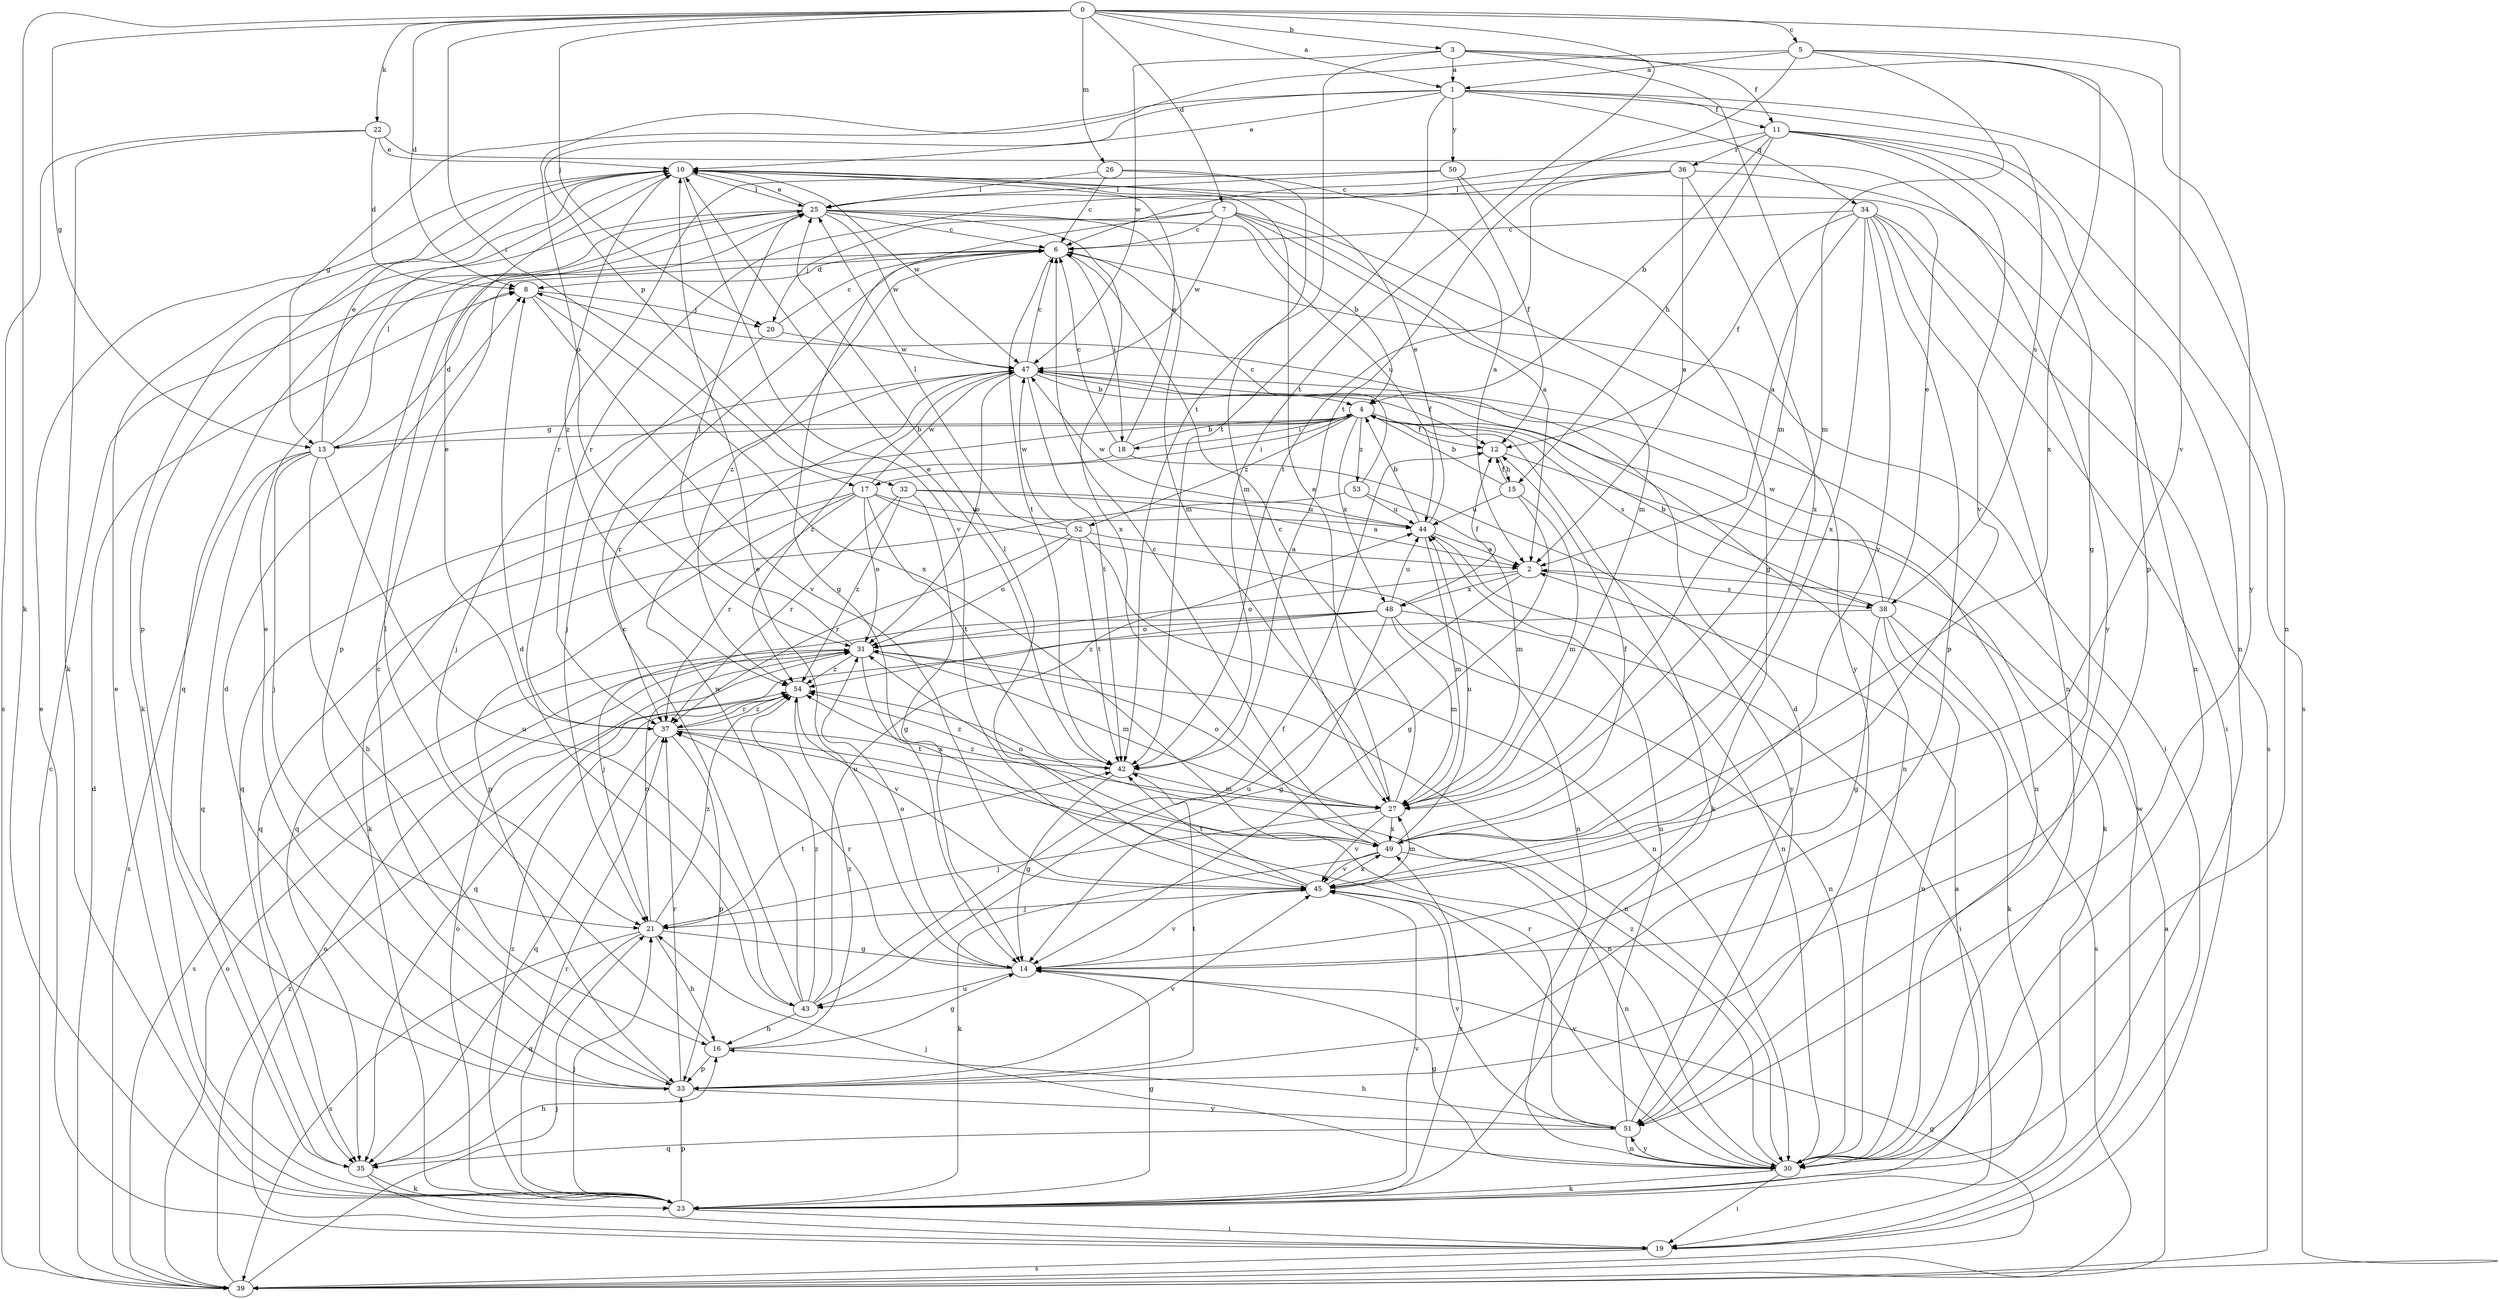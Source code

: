 strict digraph  {
0;
1;
2;
3;
4;
5;
6;
7;
8;
10;
11;
12;
13;
14;
15;
16;
17;
18;
19;
20;
21;
22;
23;
25;
26;
27;
30;
31;
32;
33;
34;
35;
36;
37;
38;
39;
42;
43;
44;
45;
47;
48;
49;
50;
51;
52;
53;
54;
0 -> 1  [label=a];
0 -> 3  [label=b];
0 -> 5  [label=c];
0 -> 7  [label=d];
0 -> 8  [label=d];
0 -> 13  [label=g];
0 -> 17  [label=i];
0 -> 20  [label=j];
0 -> 22  [label=k];
0 -> 23  [label=k];
0 -> 26  [label=m];
0 -> 42  [label=t];
0 -> 45  [label=v];
1 -> 10  [label=e];
1 -> 11  [label=f];
1 -> 13  [label=g];
1 -> 30  [label=n];
1 -> 32  [label=p];
1 -> 34  [label=q];
1 -> 38  [label=s];
1 -> 42  [label=t];
1 -> 50  [label=y];
2 -> 31  [label=o];
2 -> 38  [label=s];
2 -> 43  [label=u];
2 -> 48  [label=x];
3 -> 1  [label=a];
3 -> 11  [label=f];
3 -> 27  [label=m];
3 -> 33  [label=p];
3 -> 42  [label=t];
3 -> 47  [label=w];
4 -> 12  [label=f];
4 -> 13  [label=g];
4 -> 17  [label=i];
4 -> 18  [label=i];
4 -> 23  [label=k];
4 -> 30  [label=n];
4 -> 35  [label=q];
4 -> 38  [label=s];
4 -> 48  [label=x];
4 -> 52  [label=z];
4 -> 53  [label=z];
5 -> 1  [label=a];
5 -> 27  [label=m];
5 -> 31  [label=o];
5 -> 42  [label=t];
5 -> 49  [label=x];
5 -> 51  [label=y];
6 -> 8  [label=d];
6 -> 18  [label=i];
6 -> 19  [label=i];
6 -> 42  [label=t];
6 -> 54  [label=z];
7 -> 2  [label=a];
7 -> 4  [label=b];
7 -> 6  [label=c];
7 -> 14  [label=g];
7 -> 20  [label=j];
7 -> 27  [label=m];
7 -> 47  [label=w];
7 -> 51  [label=y];
8 -> 20  [label=j];
8 -> 45  [label=v];
8 -> 49  [label=x];
10 -> 25  [label=l];
10 -> 33  [label=p];
10 -> 45  [label=v];
10 -> 47  [label=w];
10 -> 54  [label=z];
11 -> 4  [label=b];
11 -> 6  [label=c];
11 -> 14  [label=g];
11 -> 15  [label=h];
11 -> 30  [label=n];
11 -> 36  [label=r];
11 -> 39  [label=s];
11 -> 45  [label=v];
12 -> 15  [label=h];
12 -> 23  [label=k];
13 -> 4  [label=b];
13 -> 8  [label=d];
13 -> 10  [label=e];
13 -> 16  [label=h];
13 -> 21  [label=j];
13 -> 25  [label=l];
13 -> 35  [label=q];
13 -> 39  [label=s];
13 -> 43  [label=u];
14 -> 10  [label=e];
14 -> 31  [label=o];
14 -> 37  [label=r];
14 -> 43  [label=u];
14 -> 45  [label=v];
15 -> 4  [label=b];
15 -> 12  [label=f];
15 -> 14  [label=g];
15 -> 27  [label=m];
15 -> 44  [label=u];
16 -> 14  [label=g];
16 -> 25  [label=l];
16 -> 33  [label=p];
16 -> 54  [label=z];
17 -> 30  [label=n];
17 -> 31  [label=o];
17 -> 33  [label=p];
17 -> 35  [label=q];
17 -> 37  [label=r];
17 -> 42  [label=t];
17 -> 44  [label=u];
17 -> 47  [label=w];
18 -> 4  [label=b];
18 -> 6  [label=c];
18 -> 10  [label=e];
18 -> 23  [label=k];
18 -> 51  [label=y];
19 -> 10  [label=e];
19 -> 31  [label=o];
19 -> 39  [label=s];
19 -> 47  [label=w];
20 -> 6  [label=c];
20 -> 21  [label=j];
20 -> 47  [label=w];
21 -> 14  [label=g];
21 -> 16  [label=h];
21 -> 31  [label=o];
21 -> 35  [label=q];
21 -> 39  [label=s];
21 -> 42  [label=t];
21 -> 54  [label=z];
22 -> 8  [label=d];
22 -> 10  [label=e];
22 -> 23  [label=k];
22 -> 39  [label=s];
22 -> 51  [label=y];
23 -> 2  [label=a];
23 -> 10  [label=e];
23 -> 14  [label=g];
23 -> 19  [label=i];
23 -> 21  [label=j];
23 -> 31  [label=o];
23 -> 33  [label=p];
23 -> 37  [label=r];
23 -> 45  [label=v];
23 -> 49  [label=x];
23 -> 54  [label=z];
25 -> 6  [label=c];
25 -> 10  [label=e];
25 -> 23  [label=k];
25 -> 27  [label=m];
25 -> 33  [label=p];
25 -> 35  [label=q];
25 -> 44  [label=u];
25 -> 47  [label=w];
25 -> 49  [label=x];
26 -> 2  [label=a];
26 -> 6  [label=c];
26 -> 25  [label=l];
26 -> 27  [label=m];
27 -> 6  [label=c];
27 -> 10  [label=e];
27 -> 21  [label=j];
27 -> 31  [label=o];
27 -> 45  [label=v];
27 -> 49  [label=x];
27 -> 54  [label=z];
30 -> 14  [label=g];
30 -> 19  [label=i];
30 -> 21  [label=j];
30 -> 23  [label=k];
30 -> 45  [label=v];
30 -> 51  [label=y];
30 -> 54  [label=z];
31 -> 25  [label=l];
31 -> 27  [label=m];
31 -> 30  [label=n];
31 -> 39  [label=s];
31 -> 49  [label=x];
31 -> 54  [label=z];
32 -> 2  [label=a];
32 -> 14  [label=g];
32 -> 37  [label=r];
32 -> 44  [label=u];
32 -> 54  [label=z];
33 -> 6  [label=c];
33 -> 8  [label=d];
33 -> 10  [label=e];
33 -> 37  [label=r];
33 -> 42  [label=t];
33 -> 45  [label=v];
33 -> 51  [label=y];
34 -> 2  [label=a];
34 -> 6  [label=c];
34 -> 12  [label=f];
34 -> 19  [label=i];
34 -> 30  [label=n];
34 -> 33  [label=p];
34 -> 39  [label=s];
34 -> 45  [label=v];
34 -> 49  [label=x];
35 -> 16  [label=h];
35 -> 19  [label=i];
35 -> 23  [label=k];
36 -> 2  [label=a];
36 -> 25  [label=l];
36 -> 30  [label=n];
36 -> 37  [label=r];
36 -> 42  [label=t];
36 -> 49  [label=x];
37 -> 10  [label=e];
37 -> 30  [label=n];
37 -> 33  [label=p];
37 -> 35  [label=q];
37 -> 42  [label=t];
37 -> 54  [label=z];
38 -> 4  [label=b];
38 -> 10  [label=e];
38 -> 14  [label=g];
38 -> 23  [label=k];
38 -> 30  [label=n];
38 -> 35  [label=q];
38 -> 39  [label=s];
38 -> 47  [label=w];
39 -> 2  [label=a];
39 -> 6  [label=c];
39 -> 8  [label=d];
39 -> 14  [label=g];
39 -> 21  [label=j];
39 -> 31  [label=o];
39 -> 54  [label=z];
42 -> 10  [label=e];
42 -> 14  [label=g];
42 -> 27  [label=m];
42 -> 54  [label=z];
43 -> 6  [label=c];
43 -> 8  [label=d];
43 -> 12  [label=f];
43 -> 16  [label=h];
43 -> 44  [label=u];
43 -> 47  [label=w];
43 -> 54  [label=z];
44 -> 2  [label=a];
44 -> 4  [label=b];
44 -> 10  [label=e];
44 -> 27  [label=m];
44 -> 30  [label=n];
44 -> 47  [label=w];
45 -> 21  [label=j];
45 -> 25  [label=l];
45 -> 27  [label=m];
45 -> 42  [label=t];
45 -> 49  [label=x];
47 -> 4  [label=b];
47 -> 6  [label=c];
47 -> 12  [label=f];
47 -> 21  [label=j];
47 -> 30  [label=n];
47 -> 31  [label=o];
47 -> 37  [label=r];
47 -> 42  [label=t];
47 -> 54  [label=z];
48 -> 12  [label=f];
48 -> 14  [label=g];
48 -> 19  [label=i];
48 -> 21  [label=j];
48 -> 27  [label=m];
48 -> 30  [label=n];
48 -> 31  [label=o];
48 -> 44  [label=u];
48 -> 54  [label=z];
49 -> 6  [label=c];
49 -> 12  [label=f];
49 -> 23  [label=k];
49 -> 30  [label=n];
49 -> 31  [label=o];
49 -> 44  [label=u];
49 -> 45  [label=v];
50 -> 12  [label=f];
50 -> 14  [label=g];
50 -> 25  [label=l];
50 -> 37  [label=r];
51 -> 8  [label=d];
51 -> 16  [label=h];
51 -> 30  [label=n];
51 -> 35  [label=q];
51 -> 37  [label=r];
51 -> 44  [label=u];
51 -> 45  [label=v];
52 -> 2  [label=a];
52 -> 25  [label=l];
52 -> 30  [label=n];
52 -> 31  [label=o];
52 -> 37  [label=r];
52 -> 42  [label=t];
52 -> 47  [label=w];
53 -> 6  [label=c];
53 -> 27  [label=m];
53 -> 35  [label=q];
53 -> 44  [label=u];
54 -> 37  [label=r];
54 -> 45  [label=v];
}
